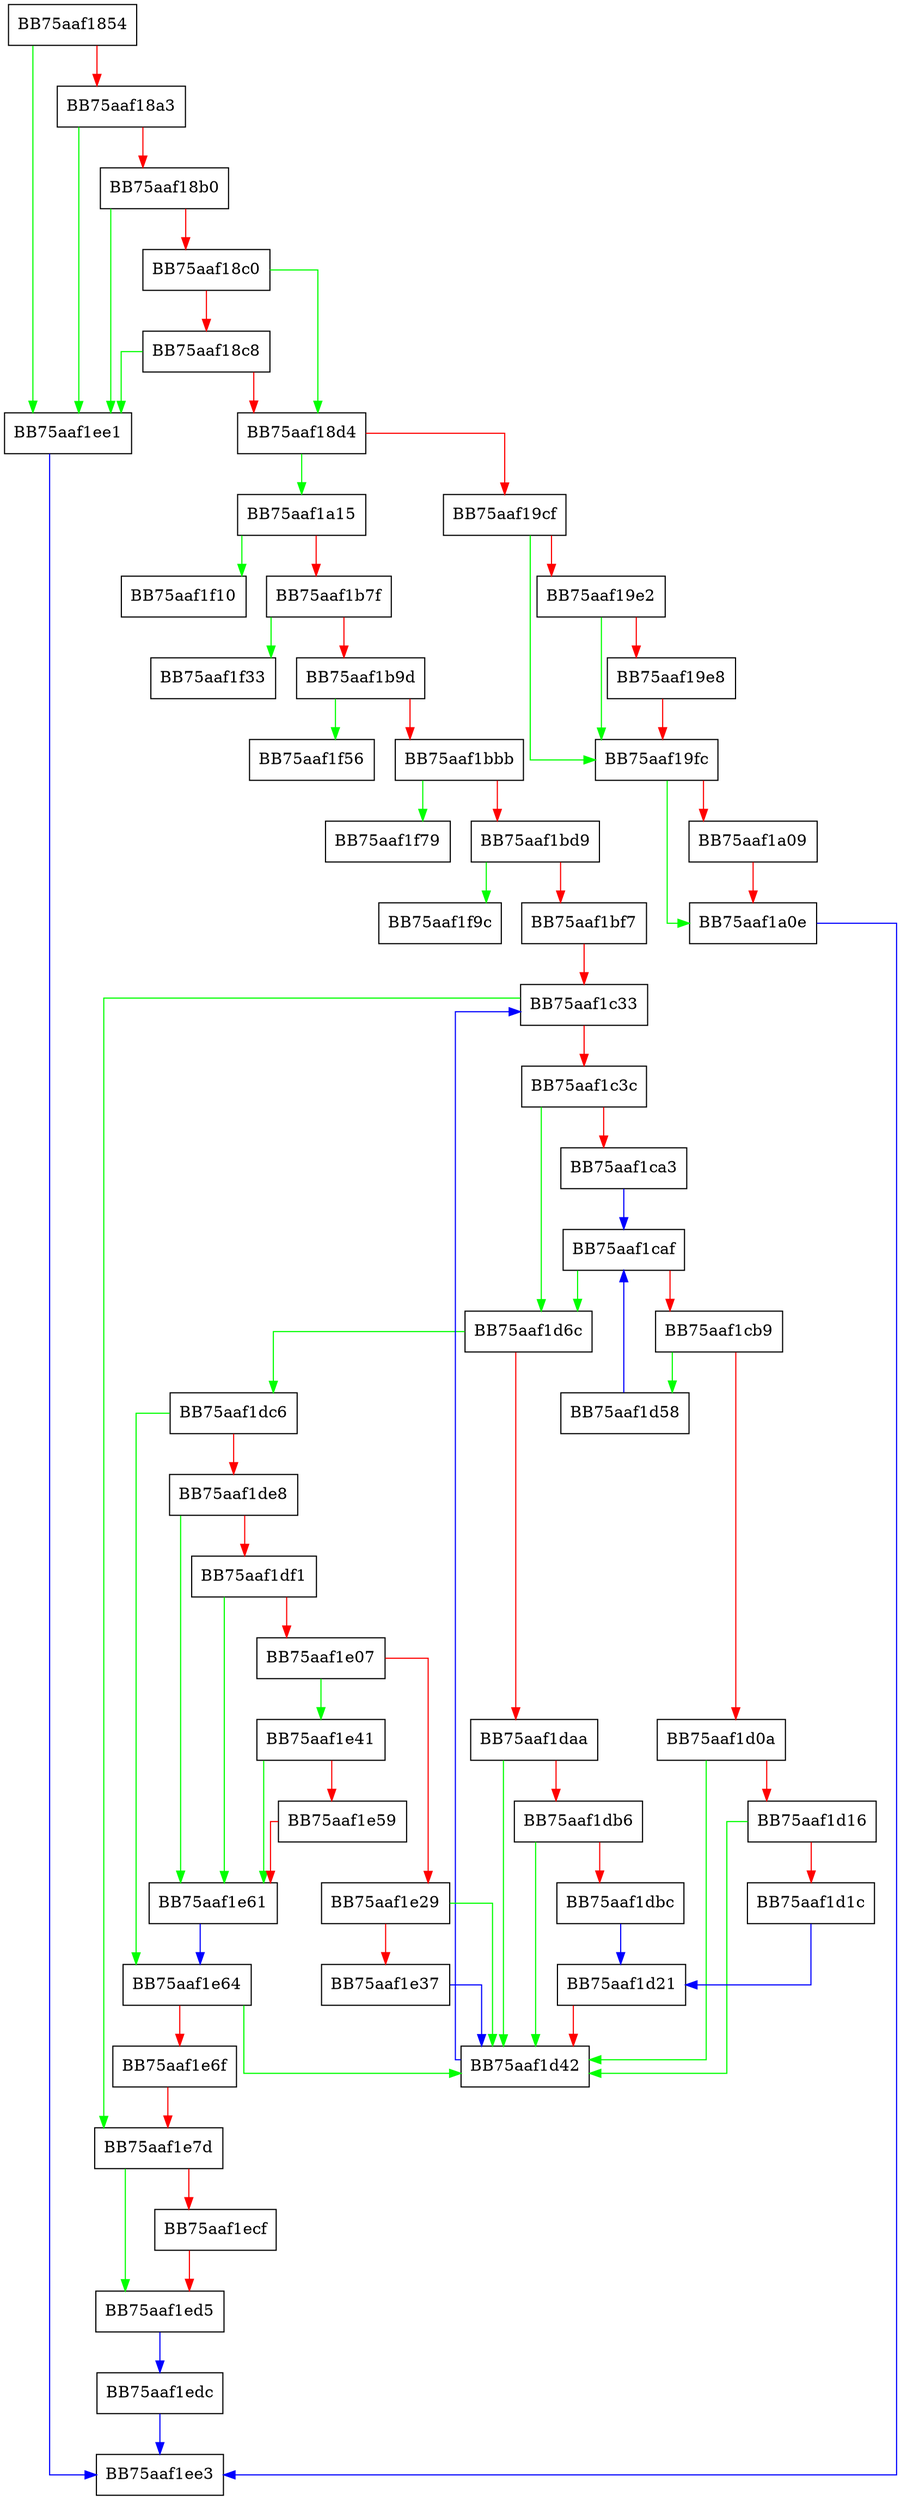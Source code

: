 digraph CallOnImageConfigScriptsImpl {
  node [shape="box"];
  graph [splines=ortho];
  BB75aaf1854 -> BB75aaf1ee1 [color="green"];
  BB75aaf1854 -> BB75aaf18a3 [color="red"];
  BB75aaf18a3 -> BB75aaf1ee1 [color="green"];
  BB75aaf18a3 -> BB75aaf18b0 [color="red"];
  BB75aaf18b0 -> BB75aaf1ee1 [color="green"];
  BB75aaf18b0 -> BB75aaf18c0 [color="red"];
  BB75aaf18c0 -> BB75aaf18d4 [color="green"];
  BB75aaf18c0 -> BB75aaf18c8 [color="red"];
  BB75aaf18c8 -> BB75aaf1ee1 [color="green"];
  BB75aaf18c8 -> BB75aaf18d4 [color="red"];
  BB75aaf18d4 -> BB75aaf1a15 [color="green"];
  BB75aaf18d4 -> BB75aaf19cf [color="red"];
  BB75aaf19cf -> BB75aaf19fc [color="green"];
  BB75aaf19cf -> BB75aaf19e2 [color="red"];
  BB75aaf19e2 -> BB75aaf19fc [color="green"];
  BB75aaf19e2 -> BB75aaf19e8 [color="red"];
  BB75aaf19e8 -> BB75aaf19fc [color="red"];
  BB75aaf19fc -> BB75aaf1a0e [color="green"];
  BB75aaf19fc -> BB75aaf1a09 [color="red"];
  BB75aaf1a09 -> BB75aaf1a0e [color="red"];
  BB75aaf1a0e -> BB75aaf1ee3 [color="blue"];
  BB75aaf1a15 -> BB75aaf1f10 [color="green"];
  BB75aaf1a15 -> BB75aaf1b7f [color="red"];
  BB75aaf1b7f -> BB75aaf1f33 [color="green"];
  BB75aaf1b7f -> BB75aaf1b9d [color="red"];
  BB75aaf1b9d -> BB75aaf1f56 [color="green"];
  BB75aaf1b9d -> BB75aaf1bbb [color="red"];
  BB75aaf1bbb -> BB75aaf1f79 [color="green"];
  BB75aaf1bbb -> BB75aaf1bd9 [color="red"];
  BB75aaf1bd9 -> BB75aaf1f9c [color="green"];
  BB75aaf1bd9 -> BB75aaf1bf7 [color="red"];
  BB75aaf1bf7 -> BB75aaf1c33 [color="red"];
  BB75aaf1c33 -> BB75aaf1e7d [color="green"];
  BB75aaf1c33 -> BB75aaf1c3c [color="red"];
  BB75aaf1c3c -> BB75aaf1d6c [color="green"];
  BB75aaf1c3c -> BB75aaf1ca3 [color="red"];
  BB75aaf1ca3 -> BB75aaf1caf [color="blue"];
  BB75aaf1caf -> BB75aaf1d6c [color="green"];
  BB75aaf1caf -> BB75aaf1cb9 [color="red"];
  BB75aaf1cb9 -> BB75aaf1d58 [color="green"];
  BB75aaf1cb9 -> BB75aaf1d0a [color="red"];
  BB75aaf1d0a -> BB75aaf1d42 [color="green"];
  BB75aaf1d0a -> BB75aaf1d16 [color="red"];
  BB75aaf1d16 -> BB75aaf1d42 [color="green"];
  BB75aaf1d16 -> BB75aaf1d1c [color="red"];
  BB75aaf1d1c -> BB75aaf1d21 [color="blue"];
  BB75aaf1d21 -> BB75aaf1d42 [color="red"];
  BB75aaf1d42 -> BB75aaf1c33 [color="blue"];
  BB75aaf1d58 -> BB75aaf1caf [color="blue"];
  BB75aaf1d6c -> BB75aaf1dc6 [color="green"];
  BB75aaf1d6c -> BB75aaf1daa [color="red"];
  BB75aaf1daa -> BB75aaf1d42 [color="green"];
  BB75aaf1daa -> BB75aaf1db6 [color="red"];
  BB75aaf1db6 -> BB75aaf1d42 [color="green"];
  BB75aaf1db6 -> BB75aaf1dbc [color="red"];
  BB75aaf1dbc -> BB75aaf1d21 [color="blue"];
  BB75aaf1dc6 -> BB75aaf1e64 [color="green"];
  BB75aaf1dc6 -> BB75aaf1de8 [color="red"];
  BB75aaf1de8 -> BB75aaf1e61 [color="green"];
  BB75aaf1de8 -> BB75aaf1df1 [color="red"];
  BB75aaf1df1 -> BB75aaf1e61 [color="green"];
  BB75aaf1df1 -> BB75aaf1e07 [color="red"];
  BB75aaf1e07 -> BB75aaf1e41 [color="green"];
  BB75aaf1e07 -> BB75aaf1e29 [color="red"];
  BB75aaf1e29 -> BB75aaf1d42 [color="green"];
  BB75aaf1e29 -> BB75aaf1e37 [color="red"];
  BB75aaf1e37 -> BB75aaf1d42 [color="blue"];
  BB75aaf1e41 -> BB75aaf1e61 [color="green"];
  BB75aaf1e41 -> BB75aaf1e59 [color="red"];
  BB75aaf1e59 -> BB75aaf1e61 [color="red"];
  BB75aaf1e61 -> BB75aaf1e64 [color="blue"];
  BB75aaf1e64 -> BB75aaf1d42 [color="green"];
  BB75aaf1e64 -> BB75aaf1e6f [color="red"];
  BB75aaf1e6f -> BB75aaf1e7d [color="red"];
  BB75aaf1e7d -> BB75aaf1ed5 [color="green"];
  BB75aaf1e7d -> BB75aaf1ecf [color="red"];
  BB75aaf1ecf -> BB75aaf1ed5 [color="red"];
  BB75aaf1ed5 -> BB75aaf1edc [color="blue"];
  BB75aaf1edc -> BB75aaf1ee3 [color="blue"];
  BB75aaf1ee1 -> BB75aaf1ee3 [color="blue"];
}